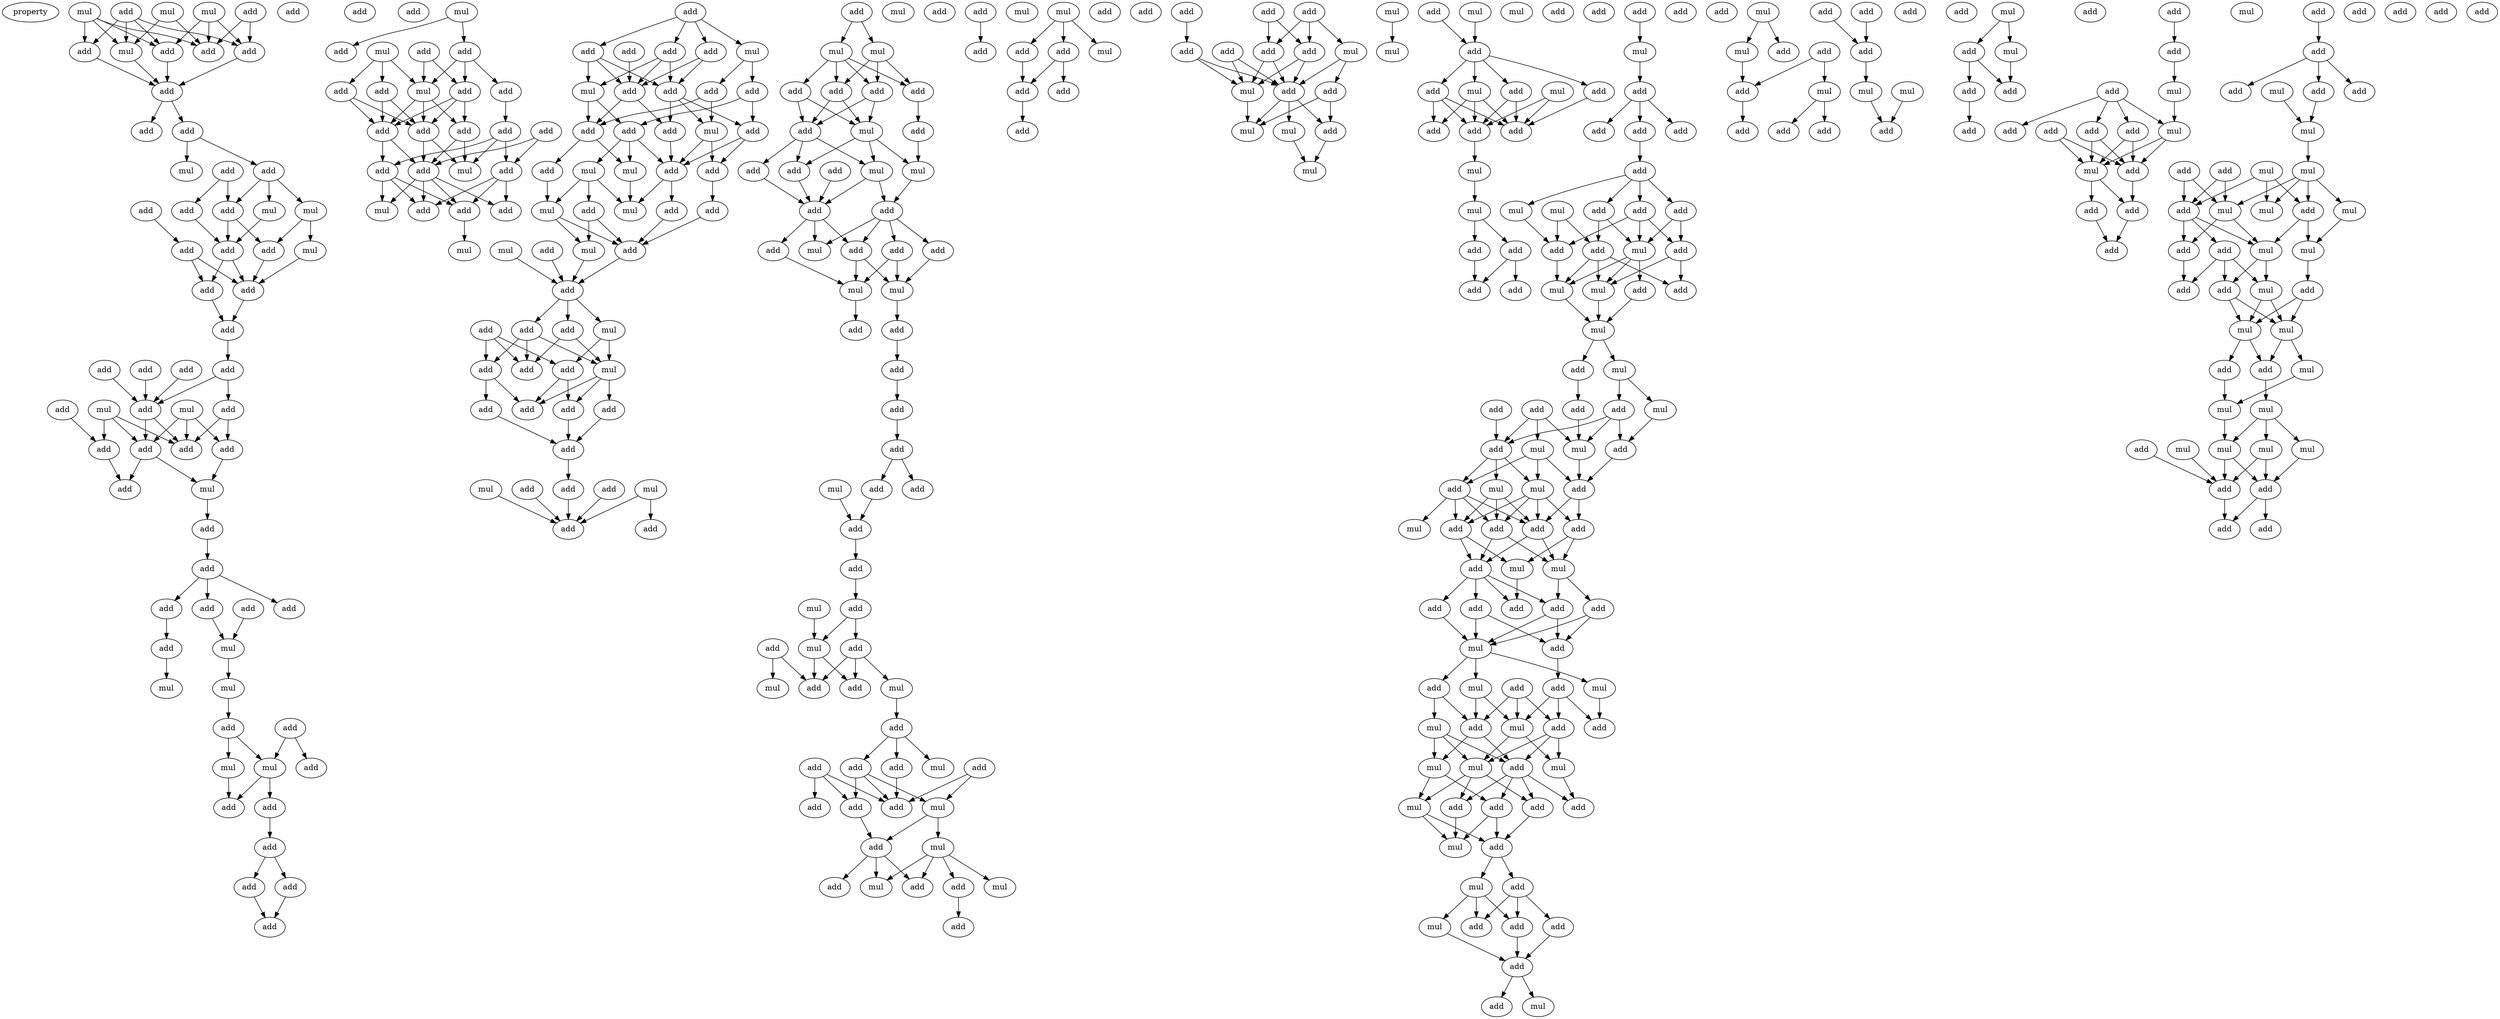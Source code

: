 digraph {
    node [fontcolor=black]
    property [mul=2,lf=1.1]
    0 [ label = add ];
    1 [ label = add ];
    2 [ label = mul ];
    3 [ label = mul ];
    4 [ label = mul ];
    5 [ label = mul ];
    6 [ label = add ];
    7 [ label = add ];
    8 [ label = add ];
    9 [ label = add ];
    10 [ label = add ];
    11 [ label = add ];
    12 [ label = add ];
    13 [ label = add ];
    14 [ label = add ];
    15 [ label = mul ];
    16 [ label = mul ];
    17 [ label = add ];
    18 [ label = mul ];
    19 [ label = add ];
    20 [ label = add ];
    21 [ label = add ];
    22 [ label = add ];
    23 [ label = mul ];
    24 [ label = add ];
    25 [ label = add ];
    26 [ label = add ];
    27 [ label = add ];
    28 [ label = add ];
    29 [ label = add ];
    30 [ label = add ];
    31 [ label = add ];
    32 [ label = mul ];
    33 [ label = mul ];
    34 [ label = add ];
    35 [ label = add ];
    36 [ label = add ];
    37 [ label = add ];
    38 [ label = add ];
    39 [ label = add ];
    40 [ label = add ];
    41 [ label = add ];
    42 [ label = mul ];
    43 [ label = add ];
    44 [ label = add ];
    45 [ label = add ];
    46 [ label = add ];
    47 [ label = add ];
    48 [ label = add ];
    49 [ label = add ];
    50 [ label = add ];
    51 [ label = add ];
    52 [ label = mul ];
    53 [ label = mul ];
    54 [ label = mul ];
    55 [ label = add ];
    56 [ label = add ];
    57 [ label = mul ];
    58 [ label = add ];
    59 [ label = mul ];
    60 [ label = add ];
    61 [ label = add ];
    62 [ label = add ];
    63 [ label = add ];
    64 [ label = add ];
    65 [ label = add ];
    66 [ label = add ];
    67 [ label = mul ];
    68 [ label = add ];
    69 [ label = mul ];
    70 [ label = add ];
    71 [ label = add ];
    72 [ label = mul ];
    73 [ label = add ];
    74 [ label = add ];
    75 [ label = add ];
    76 [ label = add ];
    77 [ label = add ];
    78 [ label = add ];
    79 [ label = add ];
    80 [ label = add ];
    81 [ label = add ];
    82 [ label = add ];
    83 [ label = mul ];
    84 [ label = add ];
    85 [ label = add ];
    86 [ label = add ];
    87 [ label = add ];
    88 [ label = mul ];
    89 [ label = add ];
    90 [ label = mul ];
    91 [ label = add ];
    92 [ label = mul ];
    93 [ label = add ];
    94 [ label = add ];
    95 [ label = add ];
    96 [ label = add ];
    97 [ label = add ];
    98 [ label = add ];
    99 [ label = add ];
    100 [ label = mul ];
    101 [ label = add ];
    102 [ label = add ];
    103 [ label = add ];
    104 [ label = add ];
    105 [ label = add ];
    106 [ label = mul ];
    107 [ label = mul ];
    108 [ label = add ];
    109 [ label = add ];
    110 [ label = add ];
    111 [ label = mul ];
    112 [ label = mul ];
    113 [ label = mul ];
    114 [ label = add ];
    115 [ label = add ];
    116 [ label = add ];
    117 [ label = mul ];
    118 [ label = add ];
    119 [ label = mul ];
    120 [ label = add ];
    121 [ label = add ];
    122 [ label = add ];
    123 [ label = add ];
    124 [ label = add ];
    125 [ label = mul ];
    126 [ label = mul ];
    127 [ label = add ];
    128 [ label = add ];
    129 [ label = add ];
    130 [ label = add ];
    131 [ label = add ];
    132 [ label = add ];
    133 [ label = add ];
    134 [ label = add ];
    135 [ label = add ];
    136 [ label = add ];
    137 [ label = add ];
    138 [ label = mul ];
    139 [ label = mul ];
    140 [ label = add ];
    141 [ label = add ];
    142 [ label = add ];
    143 [ label = mul ];
    144 [ label = mul ];
    145 [ label = add ];
    146 [ label = add ];
    147 [ label = add ];
    148 [ label = add ];
    149 [ label = add ];
    150 [ label = add ];
    151 [ label = mul ];
    152 [ label = mul ];
    153 [ label = mul ];
    154 [ label = add ];
    155 [ label = add ];
    156 [ label = add ];
    157 [ label = add ];
    158 [ label = add ];
    159 [ label = add ];
    160 [ label = add ];
    161 [ label = add ];
    162 [ label = mul ];
    163 [ label = add ];
    164 [ label = mul ];
    165 [ label = mul ];
    166 [ label = add ];
    167 [ label = add ];
    168 [ label = add ];
    169 [ label = mul ];
    170 [ label = add ];
    171 [ label = add ];
    172 [ label = add ];
    173 [ label = add ];
    174 [ label = mul ];
    175 [ label = add ];
    176 [ label = add ];
    177 [ label = add ];
    178 [ label = add ];
    179 [ label = add ];
    180 [ label = mul ];
    181 [ label = add ];
    182 [ label = mul ];
    183 [ label = add ];
    184 [ label = mul ];
    185 [ label = add ];
    186 [ label = add ];
    187 [ label = mul ];
    188 [ label = add ];
    189 [ label = mul ];
    190 [ label = add ];
    191 [ label = add ];
    192 [ label = mul ];
    193 [ label = add ];
    194 [ label = add ];
    195 [ label = add ];
    196 [ label = add ];
    197 [ label = mul ];
    198 [ label = add ];
    199 [ label = add ];
    200 [ label = add ];
    201 [ label = mul ];
    202 [ label = mul ];
    203 [ label = mul ];
    204 [ label = add ];
    205 [ label = add ];
    206 [ label = add ];
    207 [ label = add ];
    208 [ label = mul ];
    209 [ label = add ];
    210 [ label = add ];
    211 [ label = mul ];
    212 [ label = add ];
    213 [ label = add ];
    214 [ label = add ];
    215 [ label = add ];
    216 [ label = add ];
    217 [ label = add ];
    218 [ label = add ];
    219 [ label = add ];
    220 [ label = add ];
    221 [ label = mul ];
    222 [ label = add ];
    223 [ label = add ];
    224 [ label = add ];
    225 [ label = add ];
    226 [ label = add ];
    227 [ label = mul ];
    228 [ label = add ];
    229 [ label = mul ];
    230 [ label = mul ];
    231 [ label = mul ];
    232 [ label = mul ];
    233 [ label = add ];
    234 [ label = mul ];
    235 [ label = mul ];
    236 [ label = mul ];
    237 [ label = add ];
    238 [ label = add ];
    239 [ label = mul ];
    240 [ label = mul ];
    241 [ label = add ];
    242 [ label = add ];
    243 [ label = add ];
    244 [ label = add ];
    245 [ label = add ];
    246 [ label = add ];
    247 [ label = mul ];
    248 [ label = mul ];
    249 [ label = add ];
    250 [ label = add ];
    251 [ label = add ];
    252 [ label = add ];
    253 [ label = add ];
    254 [ label = add ];
    255 [ label = mul ];
    256 [ label = add ];
    257 [ label = add ];
    258 [ label = add ];
    259 [ label = add ];
    260 [ label = add ];
    261 [ label = add ];
    262 [ label = mul ];
    263 [ label = add ];
    264 [ label = mul ];
    265 [ label = add ];
    266 [ label = add ];
    267 [ label = mul ];
    268 [ label = add ];
    269 [ label = add ];
    270 [ label = add ];
    271 [ label = add ];
    272 [ label = mul ];
    273 [ label = mul ];
    274 [ label = add ];
    275 [ label = mul ];
    276 [ label = mul ];
    277 [ label = add ];
    278 [ label = add ];
    279 [ label = mul ];
    280 [ label = add ];
    281 [ label = add ];
    282 [ label = add ];
    283 [ label = mul ];
    284 [ label = mul ];
    285 [ label = add ];
    286 [ label = add ];
    287 [ label = mul ];
    288 [ label = add ];
    289 [ label = mul ];
    290 [ label = add ];
    291 [ label = add ];
    292 [ label = add ];
    293 [ label = mul ];
    294 [ label = add ];
    295 [ label = add ];
    296 [ label = mul ];
    297 [ label = add ];
    298 [ label = mul ];
    299 [ label = add ];
    300 [ label = add ];
    301 [ label = add ];
    302 [ label = add ];
    303 [ label = add ];
    304 [ label = mul ];
    305 [ label = add ];
    306 [ label = add ];
    307 [ label = add ];
    308 [ label = mul ];
    309 [ label = mul ];
    310 [ label = add ];
    311 [ label = mul ];
    312 [ label = add ];
    313 [ label = add ];
    314 [ label = mul ];
    315 [ label = add ];
    316 [ label = mul ];
    317 [ label = add ];
    318 [ label = mul ];
    319 [ label = mul ];
    320 [ label = add ];
    321 [ label = add ];
    322 [ label = mul ];
    323 [ label = add ];
    324 [ label = add ];
    325 [ label = mul ];
    326 [ label = add ];
    327 [ label = add ];
    328 [ label = mul ];
    329 [ label = mul ];
    330 [ label = add ];
    331 [ label = add ];
    332 [ label = add ];
    333 [ label = add ];
    334 [ label = add ];
    335 [ label = mul ];
    336 [ label = add ];
    337 [ label = mul ];
    338 [ label = mul ];
    339 [ label = add ];
    340 [ label = add ];
    341 [ label = add ];
    342 [ label = mul ];
    343 [ label = add ];
    344 [ label = add ];
    345 [ label = add ];
    346 [ label = add ];
    347 [ label = add ];
    348 [ label = add ];
    349 [ label = mul ];
    350 [ label = mul ];
    351 [ label = add ];
    352 [ label = add ];
    353 [ label = add ];
    354 [ label = mul ];
    355 [ label = add ];
    356 [ label = mul ];
    357 [ label = add ];
    358 [ label = add ];
    359 [ label = add ];
    360 [ label = add ];
    361 [ label = add ];
    362 [ label = mul ];
    363 [ label = add ];
    364 [ label = add ];
    365 [ label = mul ];
    366 [ label = mul ];
    367 [ label = add ];
    368 [ label = add ];
    369 [ label = add ];
    370 [ label = add ];
    371 [ label = mul ];
    372 [ label = add ];
    373 [ label = add ];
    374 [ label = add ];
    375 [ label = add ];
    376 [ label = add ];
    377 [ label = add ];
    378 [ label = add ];
    379 [ label = mul ];
    380 [ label = add ];
    381 [ label = add ];
    382 [ label = add ];
    383 [ label = mul ];
    384 [ label = add ];
    385 [ label = mul ];
    386 [ label = add ];
    387 [ label = mul ];
    388 [ label = add ];
    389 [ label = mul ];
    390 [ label = add ];
    391 [ label = mul ];
    392 [ label = mul ];
    393 [ label = add ];
    394 [ label = mul ];
    395 [ label = mul ];
    396 [ label = add ];
    397 [ label = mul ];
    398 [ label = add ];
    399 [ label = add ];
    400 [ label = add ];
    401 [ label = add ];
    402 [ label = mul ];
    403 [ label = mul ];
    404 [ label = add ];
    405 [ label = mul ];
    406 [ label = add ];
    407 [ label = add ];
    408 [ label = add ];
    409 [ label = mul ];
    410 [ label = mul ];
    411 [ label = mul ];
    412 [ label = mul ];
    413 [ label = add ];
    414 [ label = mul ];
    415 [ label = mul ];
    416 [ label = add ];
    417 [ label = add ];
    418 [ label = add ];
    419 [ label = add ];
    0 -> 5 [ name = 0 ];
    0 -> 6 [ name = 1 ];
    0 -> 7 [ name = 2 ];
    0 -> 9 [ name = 3 ];
    1 -> 8 [ name = 4 ];
    1 -> 9 [ name = 5 ];
    2 -> 6 [ name = 6 ];
    2 -> 8 [ name = 7 ];
    2 -> 9 [ name = 8 ];
    3 -> 5 [ name = 9 ];
    3 -> 8 [ name = 10 ];
    4 -> 5 [ name = 11 ];
    4 -> 6 [ name = 12 ];
    4 -> 7 [ name = 13 ];
    4 -> 8 [ name = 14 ];
    5 -> 10 [ name = 15 ];
    6 -> 10 [ name = 16 ];
    7 -> 10 [ name = 17 ];
    9 -> 10 [ name = 18 ];
    10 -> 11 [ name = 19 ];
    10 -> 12 [ name = 20 ];
    12 -> 13 [ name = 21 ];
    12 -> 15 [ name = 22 ];
    13 -> 16 [ name = 23 ];
    13 -> 17 [ name = 24 ];
    13 -> 18 [ name = 25 ];
    14 -> 17 [ name = 26 ];
    14 -> 19 [ name = 27 ];
    16 -> 22 [ name = 28 ];
    16 -> 23 [ name = 29 ];
    17 -> 22 [ name = 30 ];
    17 -> 24 [ name = 31 ];
    18 -> 24 [ name = 32 ];
    19 -> 24 [ name = 33 ];
    20 -> 21 [ name = 34 ];
    21 -> 25 [ name = 35 ];
    21 -> 26 [ name = 36 ];
    22 -> 25 [ name = 37 ];
    23 -> 25 [ name = 38 ];
    24 -> 25 [ name = 39 ];
    24 -> 26 [ name = 40 ];
    25 -> 27 [ name = 41 ];
    26 -> 27 [ name = 42 ];
    27 -> 29 [ name = 43 ];
    28 -> 35 [ name = 44 ];
    29 -> 35 [ name = 45 ];
    29 -> 36 [ name = 46 ];
    30 -> 35 [ name = 47 ];
    31 -> 35 [ name = 48 ];
    32 -> 38 [ name = 49 ];
    32 -> 39 [ name = 50 ];
    32 -> 40 [ name = 51 ];
    33 -> 37 [ name = 52 ];
    33 -> 39 [ name = 53 ];
    33 -> 40 [ name = 54 ];
    34 -> 37 [ name = 55 ];
    35 -> 39 [ name = 56 ];
    35 -> 40 [ name = 57 ];
    36 -> 38 [ name = 58 ];
    36 -> 40 [ name = 59 ];
    37 -> 41 [ name = 60 ];
    38 -> 42 [ name = 61 ];
    39 -> 41 [ name = 62 ];
    39 -> 42 [ name = 63 ];
    42 -> 44 [ name = 64 ];
    44 -> 45 [ name = 65 ];
    45 -> 46 [ name = 66 ];
    45 -> 47 [ name = 67 ];
    45 -> 49 [ name = 68 ];
    47 -> 51 [ name = 69 ];
    48 -> 52 [ name = 70 ];
    49 -> 52 [ name = 71 ];
    51 -> 53 [ name = 72 ];
    52 -> 54 [ name = 73 ];
    54 -> 55 [ name = 74 ];
    55 -> 57 [ name = 75 ];
    55 -> 59 [ name = 76 ];
    56 -> 59 [ name = 77 ];
    56 -> 60 [ name = 78 ];
    57 -> 61 [ name = 79 ];
    59 -> 61 [ name = 80 ];
    59 -> 62 [ name = 81 ];
    62 -> 63 [ name = 82 ];
    63 -> 64 [ name = 83 ];
    63 -> 65 [ name = 84 ];
    64 -> 66 [ name = 85 ];
    65 -> 66 [ name = 86 ];
    67 -> 70 [ name = 87 ];
    67 -> 71 [ name = 88 ];
    68 -> 72 [ name = 89 ];
    68 -> 75 [ name = 90 ];
    69 -> 72 [ name = 91 ];
    69 -> 74 [ name = 92 ];
    69 -> 76 [ name = 93 ];
    71 -> 72 [ name = 94 ];
    71 -> 73 [ name = 95 ];
    71 -> 75 [ name = 96 ];
    72 -> 77 [ name = 97 ];
    72 -> 80 [ name = 98 ];
    72 -> 81 [ name = 99 ];
    73 -> 78 [ name = 100 ];
    74 -> 80 [ name = 101 ];
    74 -> 81 [ name = 102 ];
    75 -> 77 [ name = 103 ];
    75 -> 80 [ name = 104 ];
    75 -> 81 [ name = 105 ];
    76 -> 80 [ name = 106 ];
    76 -> 81 [ name = 107 ];
    77 -> 83 [ name = 108 ];
    77 -> 84 [ name = 109 ];
    78 -> 82 [ name = 110 ];
    78 -> 83 [ name = 111 ];
    78 -> 85 [ name = 112 ];
    79 -> 82 [ name = 113 ];
    79 -> 84 [ name = 114 ];
    80 -> 83 [ name = 115 ];
    80 -> 84 [ name = 116 ];
    81 -> 84 [ name = 117 ];
    81 -> 85 [ name = 118 ];
    82 -> 86 [ name = 119 ];
    82 -> 87 [ name = 120 ];
    82 -> 89 [ name = 121 ];
    84 -> 86 [ name = 122 ];
    84 -> 87 [ name = 123 ];
    84 -> 88 [ name = 124 ];
    84 -> 89 [ name = 125 ];
    85 -> 86 [ name = 126 ];
    85 -> 88 [ name = 127 ];
    85 -> 89 [ name = 128 ];
    86 -> 90 [ name = 129 ];
    91 -> 92 [ name = 130 ];
    91 -> 93 [ name = 131 ];
    91 -> 95 [ name = 132 ];
    91 -> 96 [ name = 133 ];
    92 -> 98 [ name = 134 ];
    92 -> 99 [ name = 135 ];
    93 -> 97 [ name = 136 ];
    93 -> 100 [ name = 137 ];
    93 -> 101 [ name = 138 ];
    94 -> 97 [ name = 139 ];
    95 -> 97 [ name = 140 ];
    95 -> 101 [ name = 141 ];
    96 -> 97 [ name = 142 ];
    96 -> 100 [ name = 143 ];
    96 -> 101 [ name = 144 ];
    97 -> 103 [ name = 145 ];
    97 -> 105 [ name = 146 ];
    98 -> 103 [ name = 147 ];
    98 -> 106 [ name = 148 ];
    99 -> 102 [ name = 149 ];
    99 -> 104 [ name = 150 ];
    100 -> 103 [ name = 151 ];
    100 -> 104 [ name = 152 ];
    101 -> 102 [ name = 153 ];
    101 -> 105 [ name = 154 ];
    101 -> 106 [ name = 155 ];
    102 -> 109 [ name = 156 ];
    102 -> 110 [ name = 157 ];
    103 -> 108 [ name = 158 ];
    103 -> 111 [ name = 159 ];
    104 -> 107 [ name = 160 ];
    104 -> 109 [ name = 161 ];
    104 -> 111 [ name = 162 ];
    105 -> 109 [ name = 163 ];
    106 -> 109 [ name = 164 ];
    106 -> 110 [ name = 165 ];
    107 -> 112 [ name = 166 ];
    107 -> 113 [ name = 167 ];
    107 -> 116 [ name = 168 ];
    108 -> 113 [ name = 169 ];
    109 -> 112 [ name = 170 ];
    109 -> 115 [ name = 171 ];
    110 -> 114 [ name = 172 ];
    111 -> 112 [ name = 173 ];
    113 -> 119 [ name = 174 ];
    113 -> 120 [ name = 175 ];
    114 -> 120 [ name = 176 ];
    115 -> 120 [ name = 177 ];
    116 -> 119 [ name = 178 ];
    116 -> 120 [ name = 179 ];
    117 -> 121 [ name = 180 ];
    118 -> 121 [ name = 181 ];
    119 -> 121 [ name = 182 ];
    120 -> 121 [ name = 183 ];
    121 -> 122 [ name = 184 ];
    121 -> 124 [ name = 185 ];
    121 -> 125 [ name = 186 ];
    122 -> 126 [ name = 187 ];
    122 -> 128 [ name = 188 ];
    122 -> 129 [ name = 189 ];
    123 -> 127 [ name = 190 ];
    123 -> 128 [ name = 191 ];
    123 -> 129 [ name = 192 ];
    124 -> 126 [ name = 193 ];
    124 -> 129 [ name = 194 ];
    125 -> 126 [ name = 195 ];
    125 -> 127 [ name = 196 ];
    126 -> 130 [ name = 197 ];
    126 -> 131 [ name = 198 ];
    126 -> 133 [ name = 199 ];
    127 -> 130 [ name = 200 ];
    127 -> 133 [ name = 201 ];
    128 -> 132 [ name = 202 ];
    128 -> 133 [ name = 203 ];
    130 -> 134 [ name = 204 ];
    131 -> 134 [ name = 205 ];
    132 -> 134 [ name = 206 ];
    134 -> 136 [ name = 207 ];
    135 -> 140 [ name = 208 ];
    136 -> 140 [ name = 209 ];
    137 -> 140 [ name = 210 ];
    138 -> 140 [ name = 211 ];
    138 -> 141 [ name = 212 ];
    139 -> 140 [ name = 213 ];
    142 -> 143 [ name = 214 ];
    142 -> 144 [ name = 215 ];
    143 -> 145 [ name = 216 ];
    143 -> 147 [ name = 217 ];
    143 -> 148 [ name = 218 ];
    144 -> 145 [ name = 219 ];
    144 -> 146 [ name = 220 ];
    144 -> 147 [ name = 221 ];
    144 -> 148 [ name = 222 ];
    145 -> 150 [ name = 223 ];
    145 -> 151 [ name = 224 ];
    146 -> 150 [ name = 225 ];
    146 -> 151 [ name = 226 ];
    147 -> 149 [ name = 227 ];
    148 -> 150 [ name = 228 ];
    148 -> 151 [ name = 229 ];
    149 -> 152 [ name = 230 ];
    150 -> 153 [ name = 231 ];
    150 -> 154 [ name = 232 ];
    150 -> 156 [ name = 233 ];
    151 -> 152 [ name = 234 ];
    151 -> 153 [ name = 235 ];
    151 -> 156 [ name = 236 ];
    152 -> 157 [ name = 237 ];
    153 -> 157 [ name = 238 ];
    153 -> 158 [ name = 239 ];
    154 -> 158 [ name = 240 ];
    155 -> 158 [ name = 241 ];
    156 -> 158 [ name = 242 ];
    157 -> 159 [ name = 243 ];
    157 -> 160 [ name = 244 ];
    157 -> 162 [ name = 245 ];
    157 -> 163 [ name = 246 ];
    158 -> 159 [ name = 247 ];
    158 -> 161 [ name = 248 ];
    158 -> 162 [ name = 249 ];
    159 -> 164 [ name = 250 ];
    159 -> 165 [ name = 251 ];
    160 -> 165 [ name = 252 ];
    161 -> 164 [ name = 253 ];
    163 -> 164 [ name = 254 ];
    163 -> 165 [ name = 255 ];
    164 -> 167 [ name = 256 ];
    165 -> 166 [ name = 257 ];
    166 -> 168 [ name = 258 ];
    168 -> 170 [ name = 259 ];
    170 -> 171 [ name = 260 ];
    171 -> 175 [ name = 261 ];
    171 -> 176 [ name = 262 ];
    173 -> 177 [ name = 263 ];
    174 -> 178 [ name = 264 ];
    175 -> 178 [ name = 265 ];
    178 -> 179 [ name = 266 ];
    179 -> 181 [ name = 267 ];
    180 -> 184 [ name = 268 ];
    181 -> 183 [ name = 269 ];
    181 -> 184 [ name = 270 ];
    183 -> 186 [ name = 271 ];
    183 -> 187 [ name = 272 ];
    183 -> 188 [ name = 273 ];
    184 -> 186 [ name = 274 ];
    184 -> 188 [ name = 275 ];
    185 -> 186 [ name = 276 ];
    185 -> 189 [ name = 277 ];
    187 -> 190 [ name = 278 ];
    190 -> 191 [ name = 279 ];
    190 -> 192 [ name = 280 ];
    190 -> 195 [ name = 281 ];
    191 -> 196 [ name = 282 ];
    193 -> 196 [ name = 283 ];
    193 -> 198 [ name = 284 ];
    193 -> 199 [ name = 285 ];
    194 -> 196 [ name = 286 ];
    194 -> 197 [ name = 287 ];
    195 -> 196 [ name = 288 ];
    195 -> 197 [ name = 289 ];
    195 -> 199 [ name = 290 ];
    197 -> 200 [ name = 291 ];
    197 -> 201 [ name = 292 ];
    199 -> 200 [ name = 293 ];
    200 -> 202 [ name = 294 ];
    200 -> 205 [ name = 295 ];
    200 -> 206 [ name = 296 ];
    201 -> 202 [ name = 297 ];
    201 -> 203 [ name = 298 ];
    201 -> 204 [ name = 299 ];
    201 -> 205 [ name = 300 ];
    204 -> 207 [ name = 301 ];
    208 -> 209 [ name = 302 ];
    208 -> 210 [ name = 303 ];
    208 -> 211 [ name = 304 ];
    209 -> 213 [ name = 305 ];
    209 -> 214 [ name = 306 ];
    210 -> 213 [ name = 307 ];
    213 -> 215 [ name = 308 ];
    217 -> 221 [ name = 309 ];
    217 -> 222 [ name = 310 ];
    217 -> 223 [ name = 311 ];
    218 -> 220 [ name = 312 ];
    219 -> 222 [ name = 313 ];
    219 -> 223 [ name = 314 ];
    220 -> 225 [ name = 315 ];
    220 -> 227 [ name = 316 ];
    221 -> 225 [ name = 317 ];
    221 -> 226 [ name = 318 ];
    222 -> 225 [ name = 319 ];
    222 -> 227 [ name = 320 ];
    223 -> 225 [ name = 321 ];
    223 -> 227 [ name = 322 ];
    224 -> 225 [ name = 323 ];
    224 -> 227 [ name = 324 ];
    225 -> 228 [ name = 325 ];
    225 -> 229 [ name = 326 ];
    225 -> 230 [ name = 327 ];
    226 -> 228 [ name = 328 ];
    226 -> 230 [ name = 329 ];
    227 -> 230 [ name = 330 ];
    228 -> 231 [ name = 331 ];
    229 -> 231 [ name = 332 ];
    232 -> 236 [ name = 333 ];
    233 -> 238 [ name = 334 ];
    234 -> 238 [ name = 335 ];
    238 -> 240 [ name = 336 ];
    238 -> 241 [ name = 337 ];
    238 -> 242 [ name = 338 ];
    238 -> 243 [ name = 339 ];
    239 -> 245 [ name = 340 ];
    239 -> 246 [ name = 341 ];
    240 -> 244 [ name = 342 ];
    240 -> 245 [ name = 343 ];
    240 -> 246 [ name = 344 ];
    241 -> 244 [ name = 345 ];
    241 -> 245 [ name = 346 ];
    241 -> 246 [ name = 347 ];
    242 -> 246 [ name = 348 ];
    243 -> 245 [ name = 349 ];
    243 -> 246 [ name = 350 ];
    245 -> 247 [ name = 351 ];
    247 -> 248 [ name = 352 ];
    248 -> 249 [ name = 353 ];
    248 -> 250 [ name = 354 ];
    249 -> 251 [ name = 355 ];
    249 -> 253 [ name = 356 ];
    250 -> 251 [ name = 357 ];
    254 -> 255 [ name = 358 ];
    255 -> 256 [ name = 359 ];
    256 -> 257 [ name = 360 ];
    256 -> 258 [ name = 361 ];
    256 -> 260 [ name = 362 ];
    258 -> 261 [ name = 363 ];
    261 -> 263 [ name = 364 ];
    261 -> 264 [ name = 365 ];
    261 -> 265 [ name = 366 ];
    261 -> 266 [ name = 367 ];
    262 -> 268 [ name = 368 ];
    262 -> 269 [ name = 369 ];
    263 -> 267 [ name = 370 ];
    263 -> 270 [ name = 371 ];
    264 -> 269 [ name = 372 ];
    265 -> 267 [ name = 373 ];
    265 -> 269 [ name = 374 ];
    265 -> 270 [ name = 375 ];
    266 -> 267 [ name = 376 ];
    266 -> 268 [ name = 377 ];
    267 -> 271 [ name = 378 ];
    267 -> 272 [ name = 379 ];
    267 -> 273 [ name = 380 ];
    268 -> 272 [ name = 381 ];
    268 -> 273 [ name = 382 ];
    268 -> 274 [ name = 383 ];
    269 -> 272 [ name = 384 ];
    270 -> 273 [ name = 385 ];
    270 -> 274 [ name = 386 ];
    271 -> 275 [ name = 387 ];
    272 -> 275 [ name = 388 ];
    273 -> 275 [ name = 389 ];
    275 -> 276 [ name = 390 ];
    275 -> 277 [ name = 391 ];
    276 -> 279 [ name = 392 ];
    276 -> 281 [ name = 393 ];
    277 -> 278 [ name = 394 ];
    278 -> 283 [ name = 395 ];
    279 -> 286 [ name = 396 ];
    280 -> 285 [ name = 397 ];
    281 -> 283 [ name = 398 ];
    281 -> 285 [ name = 399 ];
    281 -> 286 [ name = 400 ];
    282 -> 283 [ name = 401 ];
    282 -> 284 [ name = 402 ];
    282 -> 285 [ name = 403 ];
    283 -> 290 [ name = 404 ];
    284 -> 287 [ name = 405 ];
    284 -> 288 [ name = 406 ];
    284 -> 290 [ name = 407 ];
    285 -> 287 [ name = 408 ];
    285 -> 288 [ name = 409 ];
    285 -> 289 [ name = 410 ];
    286 -> 290 [ name = 411 ];
    287 -> 291 [ name = 412 ];
    287 -> 292 [ name = 413 ];
    287 -> 294 [ name = 414 ];
    287 -> 295 [ name = 415 ];
    288 -> 291 [ name = 416 ];
    288 -> 292 [ name = 417 ];
    288 -> 293 [ name = 418 ];
    288 -> 295 [ name = 419 ];
    289 -> 291 [ name = 420 ];
    289 -> 292 [ name = 421 ];
    289 -> 295 [ name = 422 ];
    290 -> 294 [ name = 423 ];
    290 -> 295 [ name = 424 ];
    291 -> 296 [ name = 425 ];
    291 -> 297 [ name = 426 ];
    292 -> 297 [ name = 427 ];
    292 -> 298 [ name = 428 ];
    294 -> 296 [ name = 429 ];
    294 -> 298 [ name = 430 ];
    295 -> 296 [ name = 431 ];
    295 -> 297 [ name = 432 ];
    296 -> 299 [ name = 433 ];
    296 -> 301 [ name = 434 ];
    297 -> 299 [ name = 435 ];
    297 -> 300 [ name = 436 ];
    297 -> 302 [ name = 437 ];
    297 -> 303 [ name = 438 ];
    298 -> 303 [ name = 439 ];
    299 -> 304 [ name = 440 ];
    299 -> 305 [ name = 441 ];
    300 -> 304 [ name = 442 ];
    300 -> 305 [ name = 443 ];
    301 -> 304 [ name = 444 ];
    301 -> 305 [ name = 445 ];
    302 -> 304 [ name = 446 ];
    304 -> 307 [ name = 447 ];
    304 -> 308 [ name = 448 ];
    304 -> 309 [ name = 449 ];
    305 -> 310 [ name = 450 ];
    306 -> 311 [ name = 451 ];
    306 -> 312 [ name = 452 ];
    306 -> 313 [ name = 453 ];
    307 -> 312 [ name = 454 ];
    307 -> 314 [ name = 455 ];
    308 -> 311 [ name = 456 ];
    308 -> 312 [ name = 457 ];
    309 -> 315 [ name = 458 ];
    310 -> 311 [ name = 459 ];
    310 -> 313 [ name = 460 ];
    310 -> 315 [ name = 461 ];
    311 -> 318 [ name = 462 ];
    311 -> 319 [ name = 463 ];
    312 -> 316 [ name = 464 ];
    312 -> 317 [ name = 465 ];
    313 -> 317 [ name = 466 ];
    313 -> 318 [ name = 467 ];
    313 -> 319 [ name = 468 ];
    314 -> 316 [ name = 469 ];
    314 -> 317 [ name = 470 ];
    314 -> 318 [ name = 471 ];
    316 -> 322 [ name = 472 ];
    316 -> 324 [ name = 473 ];
    317 -> 320 [ name = 474 ];
    317 -> 321 [ name = 475 ];
    317 -> 323 [ name = 476 ];
    317 -> 324 [ name = 477 ];
    318 -> 321 [ name = 478 ];
    318 -> 322 [ name = 479 ];
    318 -> 323 [ name = 480 ];
    319 -> 320 [ name = 481 ];
    321 -> 326 [ name = 482 ];
    322 -> 325 [ name = 483 ];
    322 -> 326 [ name = 484 ];
    323 -> 325 [ name = 485 ];
    324 -> 325 [ name = 486 ];
    324 -> 326 [ name = 487 ];
    326 -> 327 [ name = 488 ];
    326 -> 328 [ name = 489 ];
    327 -> 330 [ name = 490 ];
    327 -> 331 [ name = 491 ];
    327 -> 332 [ name = 492 ];
    328 -> 329 [ name = 493 ];
    328 -> 330 [ name = 494 ];
    328 -> 331 [ name = 495 ];
    329 -> 333 [ name = 496 ];
    330 -> 333 [ name = 497 ];
    332 -> 333 [ name = 498 ];
    333 -> 334 [ name = 499 ];
    333 -> 335 [ name = 500 ];
    337 -> 338 [ name = 501 ];
    337 -> 340 [ name = 502 ];
    338 -> 341 [ name = 503 ];
    339 -> 341 [ name = 504 ];
    339 -> 342 [ name = 505 ];
    341 -> 345 [ name = 506 ];
    342 -> 343 [ name = 507 ];
    342 -> 347 [ name = 508 ];
    344 -> 348 [ name = 509 ];
    346 -> 348 [ name = 510 ];
    348 -> 350 [ name = 511 ];
    349 -> 351 [ name = 512 ];
    350 -> 351 [ name = 513 ];
    354 -> 355 [ name = 514 ];
    354 -> 356 [ name = 515 ];
    355 -> 358 [ name = 516 ];
    355 -> 359 [ name = 517 ];
    356 -> 359 [ name = 518 ];
    358 -> 360 [ name = 519 ];
    361 -> 363 [ name = 520 ];
    363 -> 365 [ name = 521 ];
    364 -> 366 [ name = 522 ];
    364 -> 367 [ name = 523 ];
    364 -> 369 [ name = 524 ];
    364 -> 370 [ name = 525 ];
    365 -> 366 [ name = 526 ];
    366 -> 371 [ name = 527 ];
    366 -> 372 [ name = 528 ];
    367 -> 371 [ name = 529 ];
    367 -> 372 [ name = 530 ];
    368 -> 371 [ name = 531 ];
    368 -> 372 [ name = 532 ];
    369 -> 371 [ name = 533 ];
    369 -> 372 [ name = 534 ];
    371 -> 373 [ name = 535 ];
    371 -> 374 [ name = 536 ];
    372 -> 374 [ name = 537 ];
    373 -> 375 [ name = 538 ];
    374 -> 375 [ name = 539 ];
    376 -> 377 [ name = 540 ];
    377 -> 378 [ name = 541 ];
    377 -> 380 [ name = 542 ];
    377 -> 381 [ name = 543 ];
    379 -> 383 [ name = 544 ];
    380 -> 383 [ name = 545 ];
    383 -> 385 [ name = 546 ];
    384 -> 390 [ name = 547 ];
    384 -> 392 [ name = 548 ];
    385 -> 388 [ name = 549 ];
    385 -> 389 [ name = 550 ];
    385 -> 391 [ name = 551 ];
    385 -> 392 [ name = 552 ];
    386 -> 390 [ name = 553 ];
    386 -> 392 [ name = 554 ];
    387 -> 388 [ name = 555 ];
    387 -> 390 [ name = 556 ];
    387 -> 391 [ name = 557 ];
    388 -> 394 [ name = 558 ];
    388 -> 395 [ name = 559 ];
    389 -> 395 [ name = 560 ];
    390 -> 393 [ name = 561 ];
    390 -> 394 [ name = 562 ];
    390 -> 396 [ name = 563 ];
    392 -> 393 [ name = 564 ];
    392 -> 394 [ name = 565 ];
    393 -> 401 [ name = 566 ];
    394 -> 397 [ name = 567 ];
    394 -> 398 [ name = 568 ];
    395 -> 400 [ name = 569 ];
    396 -> 397 [ name = 570 ];
    396 -> 398 [ name = 571 ];
    396 -> 401 [ name = 572 ];
    397 -> 402 [ name = 573 ];
    397 -> 403 [ name = 574 ];
    398 -> 402 [ name = 575 ];
    398 -> 403 [ name = 576 ];
    400 -> 402 [ name = 577 ];
    400 -> 403 [ name = 578 ];
    402 -> 404 [ name = 579 ];
    402 -> 407 [ name = 580 ];
    403 -> 404 [ name = 581 ];
    403 -> 405 [ name = 582 ];
    404 -> 410 [ name = 583 ];
    405 -> 409 [ name = 584 ];
    407 -> 409 [ name = 585 ];
    409 -> 415 [ name = 586 ];
    410 -> 412 [ name = 587 ];
    410 -> 414 [ name = 588 ];
    410 -> 415 [ name = 589 ];
    411 -> 416 [ name = 590 ];
    412 -> 416 [ name = 591 ];
    412 -> 417 [ name = 592 ];
    413 -> 416 [ name = 593 ];
    414 -> 417 [ name = 594 ];
    415 -> 416 [ name = 595 ];
    415 -> 417 [ name = 596 ];
    416 -> 418 [ name = 597 ];
    417 -> 418 [ name = 598 ];
    417 -> 419 [ name = 599 ];
}
